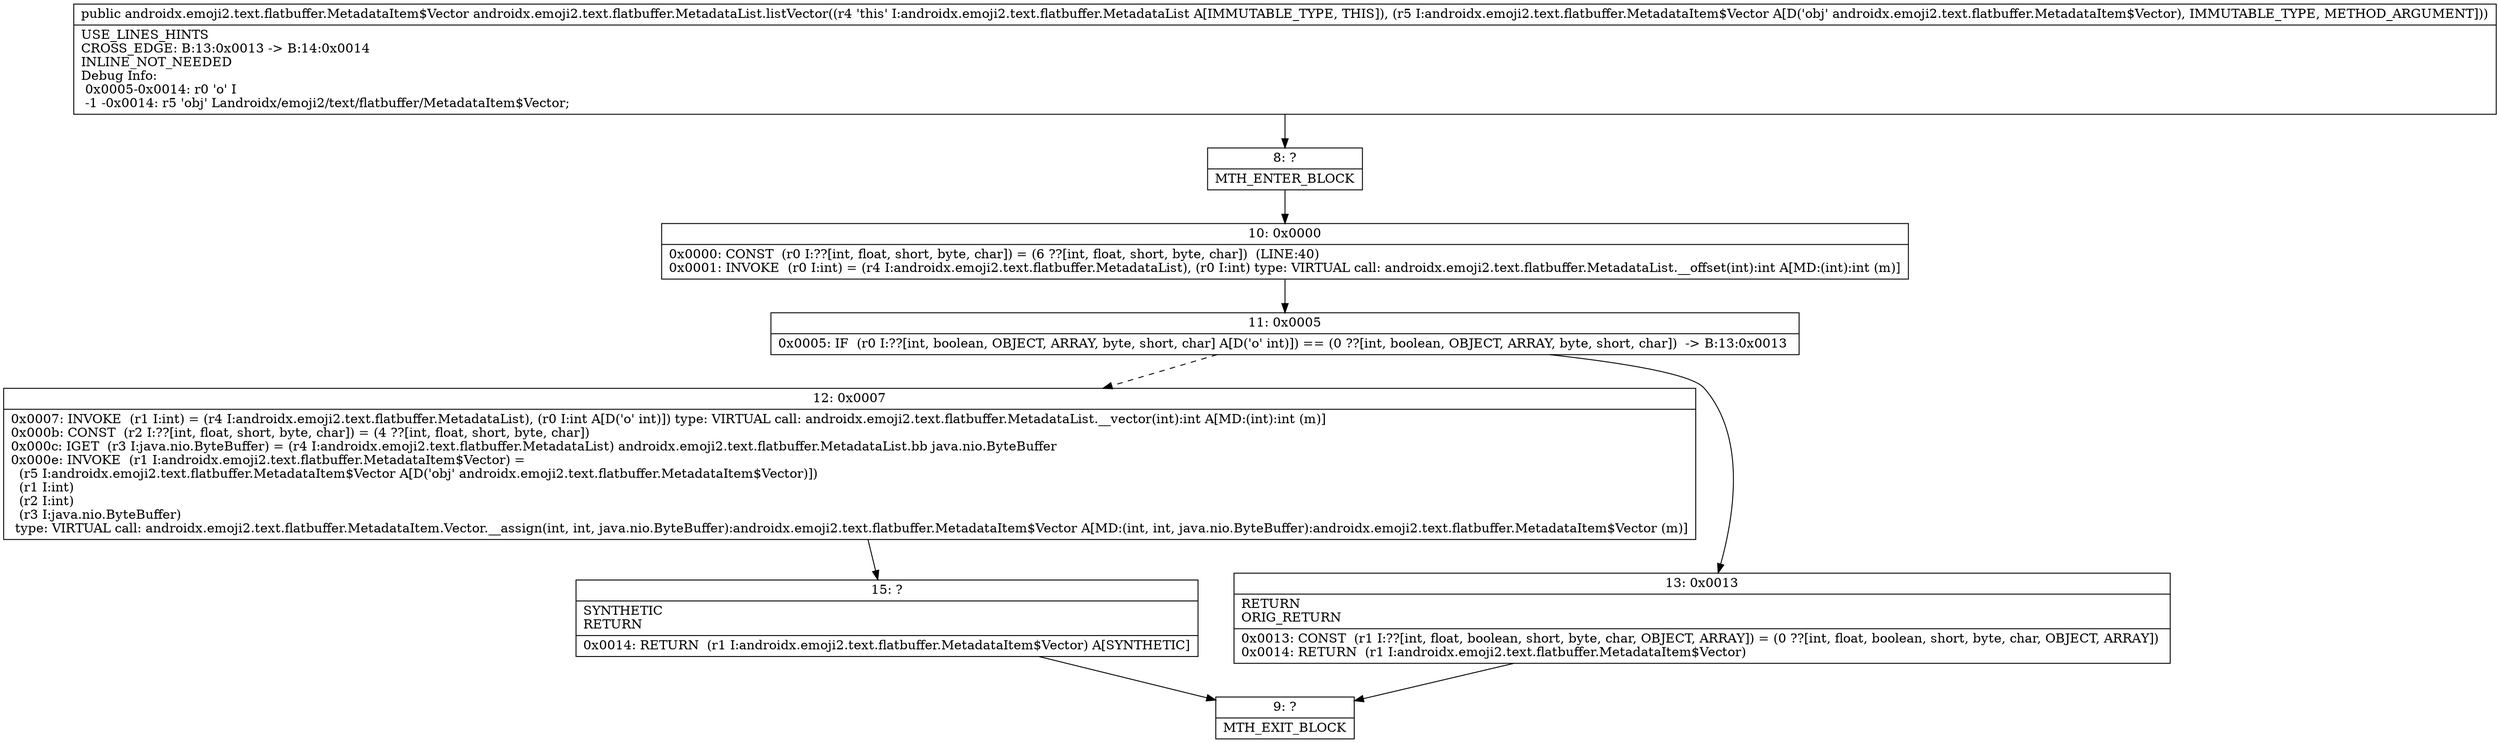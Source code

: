 digraph "CFG forandroidx.emoji2.text.flatbuffer.MetadataList.listVector(Landroidx\/emoji2\/text\/flatbuffer\/MetadataItem$Vector;)Landroidx\/emoji2\/text\/flatbuffer\/MetadataItem$Vector;" {
Node_8 [shape=record,label="{8\:\ ?|MTH_ENTER_BLOCK\l}"];
Node_10 [shape=record,label="{10\:\ 0x0000|0x0000: CONST  (r0 I:??[int, float, short, byte, char]) = (6 ??[int, float, short, byte, char])  (LINE:40)\l0x0001: INVOKE  (r0 I:int) = (r4 I:androidx.emoji2.text.flatbuffer.MetadataList), (r0 I:int) type: VIRTUAL call: androidx.emoji2.text.flatbuffer.MetadataList.__offset(int):int A[MD:(int):int (m)]\l}"];
Node_11 [shape=record,label="{11\:\ 0x0005|0x0005: IF  (r0 I:??[int, boolean, OBJECT, ARRAY, byte, short, char] A[D('o' int)]) == (0 ??[int, boolean, OBJECT, ARRAY, byte, short, char])  \-\> B:13:0x0013 \l}"];
Node_12 [shape=record,label="{12\:\ 0x0007|0x0007: INVOKE  (r1 I:int) = (r4 I:androidx.emoji2.text.flatbuffer.MetadataList), (r0 I:int A[D('o' int)]) type: VIRTUAL call: androidx.emoji2.text.flatbuffer.MetadataList.__vector(int):int A[MD:(int):int (m)]\l0x000b: CONST  (r2 I:??[int, float, short, byte, char]) = (4 ??[int, float, short, byte, char]) \l0x000c: IGET  (r3 I:java.nio.ByteBuffer) = (r4 I:androidx.emoji2.text.flatbuffer.MetadataList) androidx.emoji2.text.flatbuffer.MetadataList.bb java.nio.ByteBuffer \l0x000e: INVOKE  (r1 I:androidx.emoji2.text.flatbuffer.MetadataItem$Vector) = \l  (r5 I:androidx.emoji2.text.flatbuffer.MetadataItem$Vector A[D('obj' androidx.emoji2.text.flatbuffer.MetadataItem$Vector)])\l  (r1 I:int)\l  (r2 I:int)\l  (r3 I:java.nio.ByteBuffer)\l type: VIRTUAL call: androidx.emoji2.text.flatbuffer.MetadataItem.Vector.__assign(int, int, java.nio.ByteBuffer):androidx.emoji2.text.flatbuffer.MetadataItem$Vector A[MD:(int, int, java.nio.ByteBuffer):androidx.emoji2.text.flatbuffer.MetadataItem$Vector (m)]\l}"];
Node_15 [shape=record,label="{15\:\ ?|SYNTHETIC\lRETURN\l|0x0014: RETURN  (r1 I:androidx.emoji2.text.flatbuffer.MetadataItem$Vector) A[SYNTHETIC]\l}"];
Node_9 [shape=record,label="{9\:\ ?|MTH_EXIT_BLOCK\l}"];
Node_13 [shape=record,label="{13\:\ 0x0013|RETURN\lORIG_RETURN\l|0x0013: CONST  (r1 I:??[int, float, boolean, short, byte, char, OBJECT, ARRAY]) = (0 ??[int, float, boolean, short, byte, char, OBJECT, ARRAY]) \l0x0014: RETURN  (r1 I:androidx.emoji2.text.flatbuffer.MetadataItem$Vector) \l}"];
MethodNode[shape=record,label="{public androidx.emoji2.text.flatbuffer.MetadataItem$Vector androidx.emoji2.text.flatbuffer.MetadataList.listVector((r4 'this' I:androidx.emoji2.text.flatbuffer.MetadataList A[IMMUTABLE_TYPE, THIS]), (r5 I:androidx.emoji2.text.flatbuffer.MetadataItem$Vector A[D('obj' androidx.emoji2.text.flatbuffer.MetadataItem$Vector), IMMUTABLE_TYPE, METHOD_ARGUMENT]))  | USE_LINES_HINTS\lCROSS_EDGE: B:13:0x0013 \-\> B:14:0x0014\lINLINE_NOT_NEEDED\lDebug Info:\l  0x0005\-0x0014: r0 'o' I\l  \-1 \-0x0014: r5 'obj' Landroidx\/emoji2\/text\/flatbuffer\/MetadataItem$Vector;\l}"];
MethodNode -> Node_8;Node_8 -> Node_10;
Node_10 -> Node_11;
Node_11 -> Node_12[style=dashed];
Node_11 -> Node_13;
Node_12 -> Node_15;
Node_15 -> Node_9;
Node_13 -> Node_9;
}

